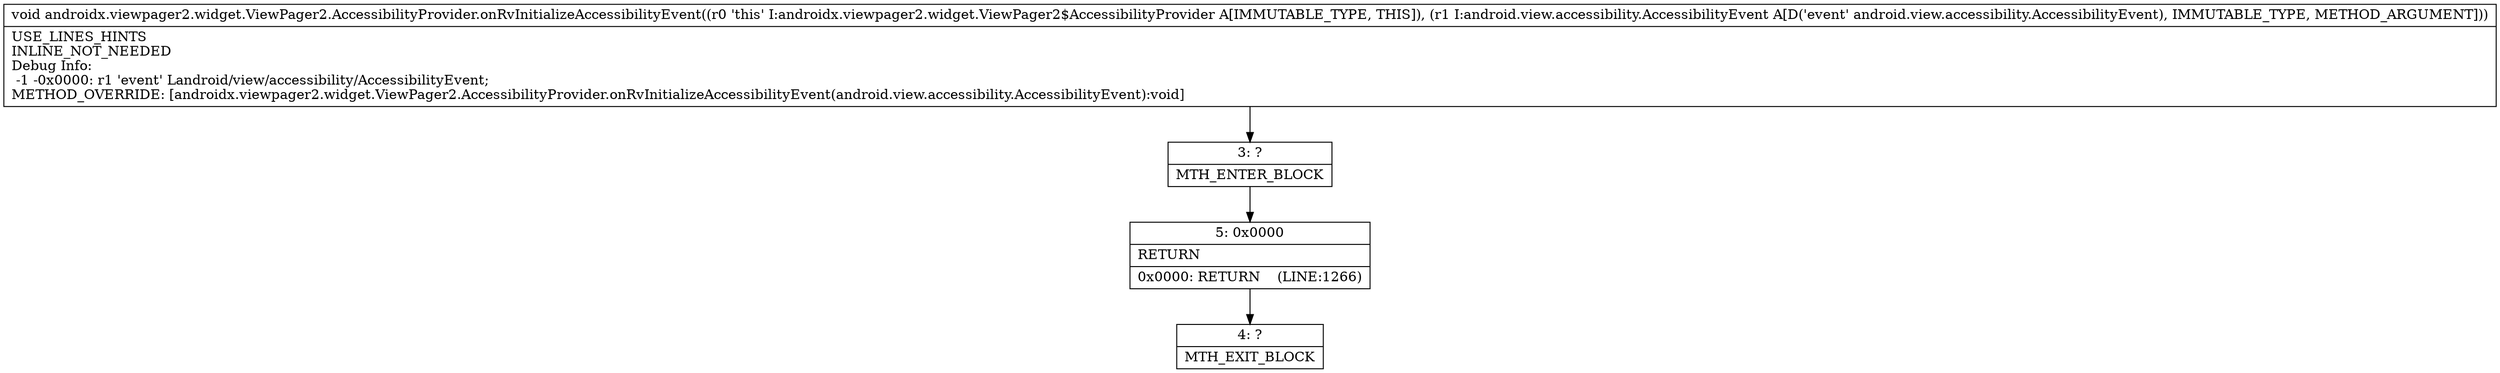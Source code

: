 digraph "CFG forandroidx.viewpager2.widget.ViewPager2.AccessibilityProvider.onRvInitializeAccessibilityEvent(Landroid\/view\/accessibility\/AccessibilityEvent;)V" {
Node_3 [shape=record,label="{3\:\ ?|MTH_ENTER_BLOCK\l}"];
Node_5 [shape=record,label="{5\:\ 0x0000|RETURN\l|0x0000: RETURN    (LINE:1266)\l}"];
Node_4 [shape=record,label="{4\:\ ?|MTH_EXIT_BLOCK\l}"];
MethodNode[shape=record,label="{void androidx.viewpager2.widget.ViewPager2.AccessibilityProvider.onRvInitializeAccessibilityEvent((r0 'this' I:androidx.viewpager2.widget.ViewPager2$AccessibilityProvider A[IMMUTABLE_TYPE, THIS]), (r1 I:android.view.accessibility.AccessibilityEvent A[D('event' android.view.accessibility.AccessibilityEvent), IMMUTABLE_TYPE, METHOD_ARGUMENT]))  | USE_LINES_HINTS\lINLINE_NOT_NEEDED\lDebug Info:\l  \-1 \-0x0000: r1 'event' Landroid\/view\/accessibility\/AccessibilityEvent;\lMETHOD_OVERRIDE: [androidx.viewpager2.widget.ViewPager2.AccessibilityProvider.onRvInitializeAccessibilityEvent(android.view.accessibility.AccessibilityEvent):void]\l}"];
MethodNode -> Node_3;Node_3 -> Node_5;
Node_5 -> Node_4;
}

